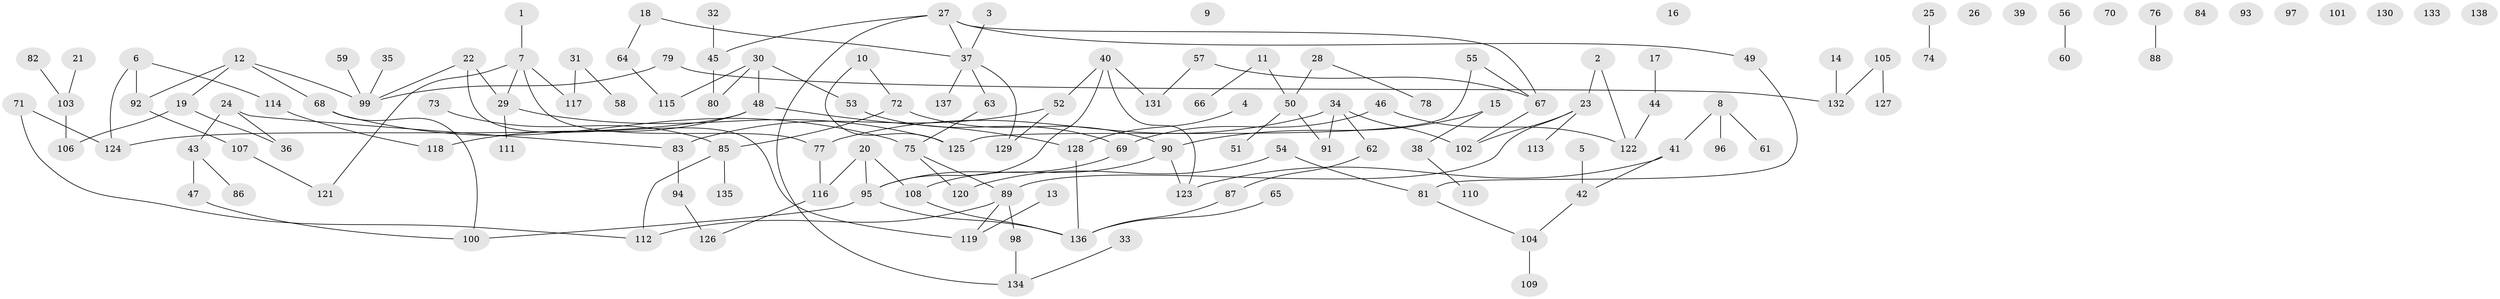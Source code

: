 // coarse degree distribution, {1: 0.2736842105263158, 3: 0.14736842105263157, 5: 0.10526315789473684, 2: 0.23157894736842105, 4: 0.10526315789473684, 0: 0.12631578947368421, 8: 0.010526315789473684}
// Generated by graph-tools (version 1.1) at 2025/23/03/03/25 07:23:27]
// undirected, 138 vertices, 148 edges
graph export_dot {
graph [start="1"]
  node [color=gray90,style=filled];
  1;
  2;
  3;
  4;
  5;
  6;
  7;
  8;
  9;
  10;
  11;
  12;
  13;
  14;
  15;
  16;
  17;
  18;
  19;
  20;
  21;
  22;
  23;
  24;
  25;
  26;
  27;
  28;
  29;
  30;
  31;
  32;
  33;
  34;
  35;
  36;
  37;
  38;
  39;
  40;
  41;
  42;
  43;
  44;
  45;
  46;
  47;
  48;
  49;
  50;
  51;
  52;
  53;
  54;
  55;
  56;
  57;
  58;
  59;
  60;
  61;
  62;
  63;
  64;
  65;
  66;
  67;
  68;
  69;
  70;
  71;
  72;
  73;
  74;
  75;
  76;
  77;
  78;
  79;
  80;
  81;
  82;
  83;
  84;
  85;
  86;
  87;
  88;
  89;
  90;
  91;
  92;
  93;
  94;
  95;
  96;
  97;
  98;
  99;
  100;
  101;
  102;
  103;
  104;
  105;
  106;
  107;
  108;
  109;
  110;
  111;
  112;
  113;
  114;
  115;
  116;
  117;
  118;
  119;
  120;
  121;
  122;
  123;
  124;
  125;
  126;
  127;
  128;
  129;
  130;
  131;
  132;
  133;
  134;
  135;
  136;
  137;
  138;
  1 -- 7;
  2 -- 23;
  2 -- 122;
  3 -- 37;
  4 -- 128;
  5 -- 42;
  6 -- 92;
  6 -- 114;
  6 -- 124;
  7 -- 29;
  7 -- 77;
  7 -- 117;
  7 -- 121;
  8 -- 41;
  8 -- 61;
  8 -- 96;
  10 -- 72;
  10 -- 125;
  11 -- 50;
  11 -- 66;
  12 -- 19;
  12 -- 68;
  12 -- 92;
  12 -- 99;
  13 -- 119;
  14 -- 132;
  15 -- 38;
  15 -- 90;
  17 -- 44;
  18 -- 37;
  18 -- 64;
  19 -- 36;
  19 -- 106;
  20 -- 95;
  20 -- 108;
  20 -- 116;
  21 -- 103;
  22 -- 29;
  22 -- 99;
  22 -- 119;
  23 -- 89;
  23 -- 102;
  23 -- 113;
  24 -- 36;
  24 -- 43;
  24 -- 83;
  25 -- 74;
  27 -- 37;
  27 -- 45;
  27 -- 49;
  27 -- 67;
  27 -- 134;
  28 -- 50;
  28 -- 78;
  29 -- 111;
  29 -- 125;
  30 -- 48;
  30 -- 53;
  30 -- 80;
  30 -- 115;
  31 -- 58;
  31 -- 117;
  32 -- 45;
  33 -- 134;
  34 -- 62;
  34 -- 77;
  34 -- 91;
  34 -- 102;
  35 -- 99;
  37 -- 63;
  37 -- 129;
  37 -- 137;
  38 -- 110;
  40 -- 52;
  40 -- 95;
  40 -- 123;
  40 -- 131;
  41 -- 42;
  41 -- 123;
  42 -- 104;
  43 -- 47;
  43 -- 86;
  44 -- 122;
  45 -- 80;
  46 -- 69;
  46 -- 122;
  47 -- 100;
  48 -- 118;
  48 -- 124;
  48 -- 128;
  49 -- 81;
  50 -- 51;
  50 -- 91;
  52 -- 83;
  52 -- 129;
  53 -- 69;
  54 -- 81;
  54 -- 120;
  55 -- 67;
  55 -- 125;
  56 -- 60;
  57 -- 67;
  57 -- 131;
  59 -- 99;
  62 -- 87;
  63 -- 75;
  64 -- 115;
  65 -- 136;
  67 -- 102;
  68 -- 75;
  68 -- 100;
  69 -- 95;
  71 -- 112;
  71 -- 124;
  72 -- 85;
  72 -- 90;
  73 -- 85;
  75 -- 89;
  75 -- 120;
  76 -- 88;
  77 -- 116;
  79 -- 99;
  79 -- 132;
  81 -- 104;
  82 -- 103;
  83 -- 94;
  85 -- 112;
  85 -- 135;
  87 -- 136;
  89 -- 98;
  89 -- 112;
  89 -- 119;
  90 -- 108;
  90 -- 123;
  92 -- 107;
  94 -- 126;
  95 -- 100;
  95 -- 136;
  98 -- 134;
  103 -- 106;
  104 -- 109;
  105 -- 127;
  105 -- 132;
  107 -- 121;
  108 -- 136;
  114 -- 118;
  116 -- 126;
  128 -- 136;
}
